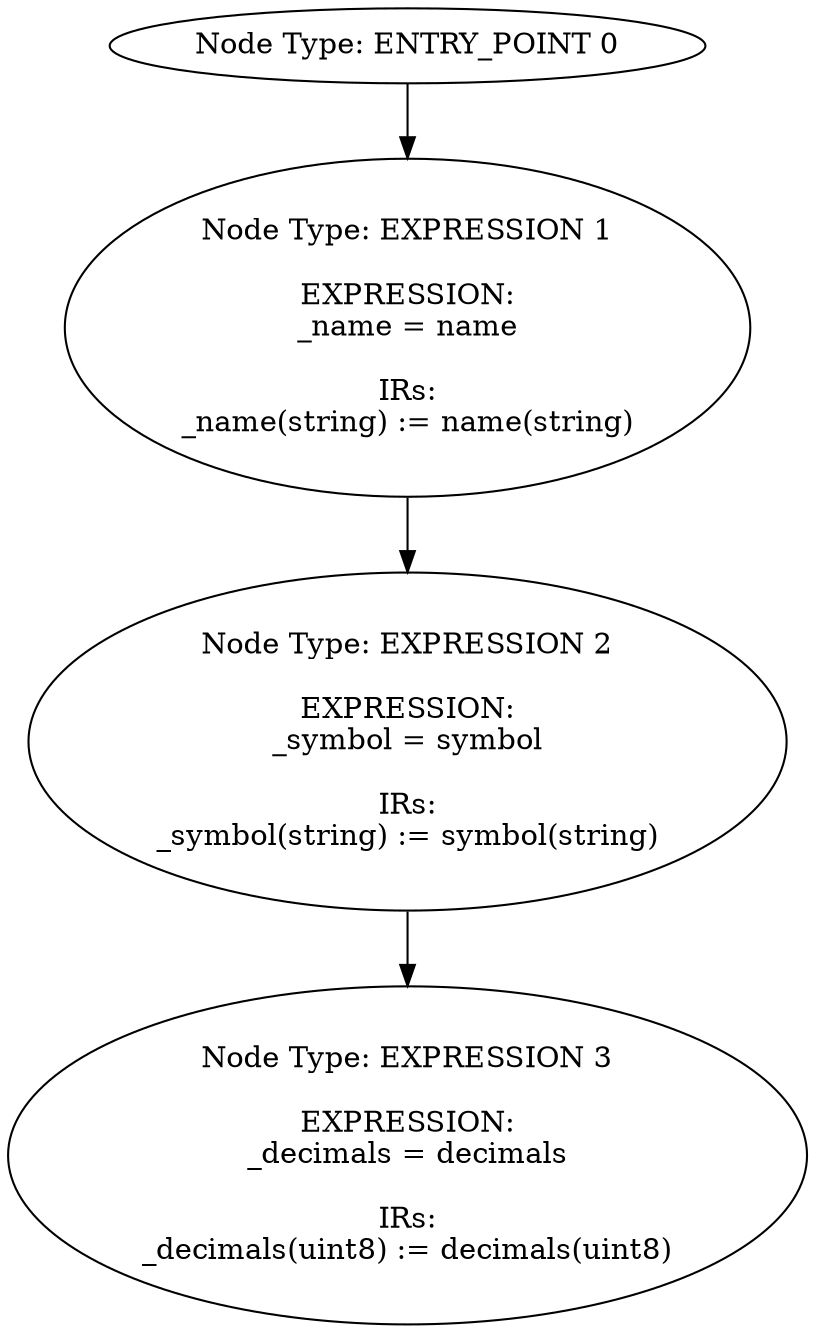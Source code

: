 digraph{
0[label="Node Type: ENTRY_POINT 0
"];
0->1;
1[label="Node Type: EXPRESSION 1

EXPRESSION:
_name = name

IRs:
_name(string) := name(string)"];
1->2;
2[label="Node Type: EXPRESSION 2

EXPRESSION:
_symbol = symbol

IRs:
_symbol(string) := symbol(string)"];
2->3;
3[label="Node Type: EXPRESSION 3

EXPRESSION:
_decimals = decimals

IRs:
_decimals(uint8) := decimals(uint8)"];
}
